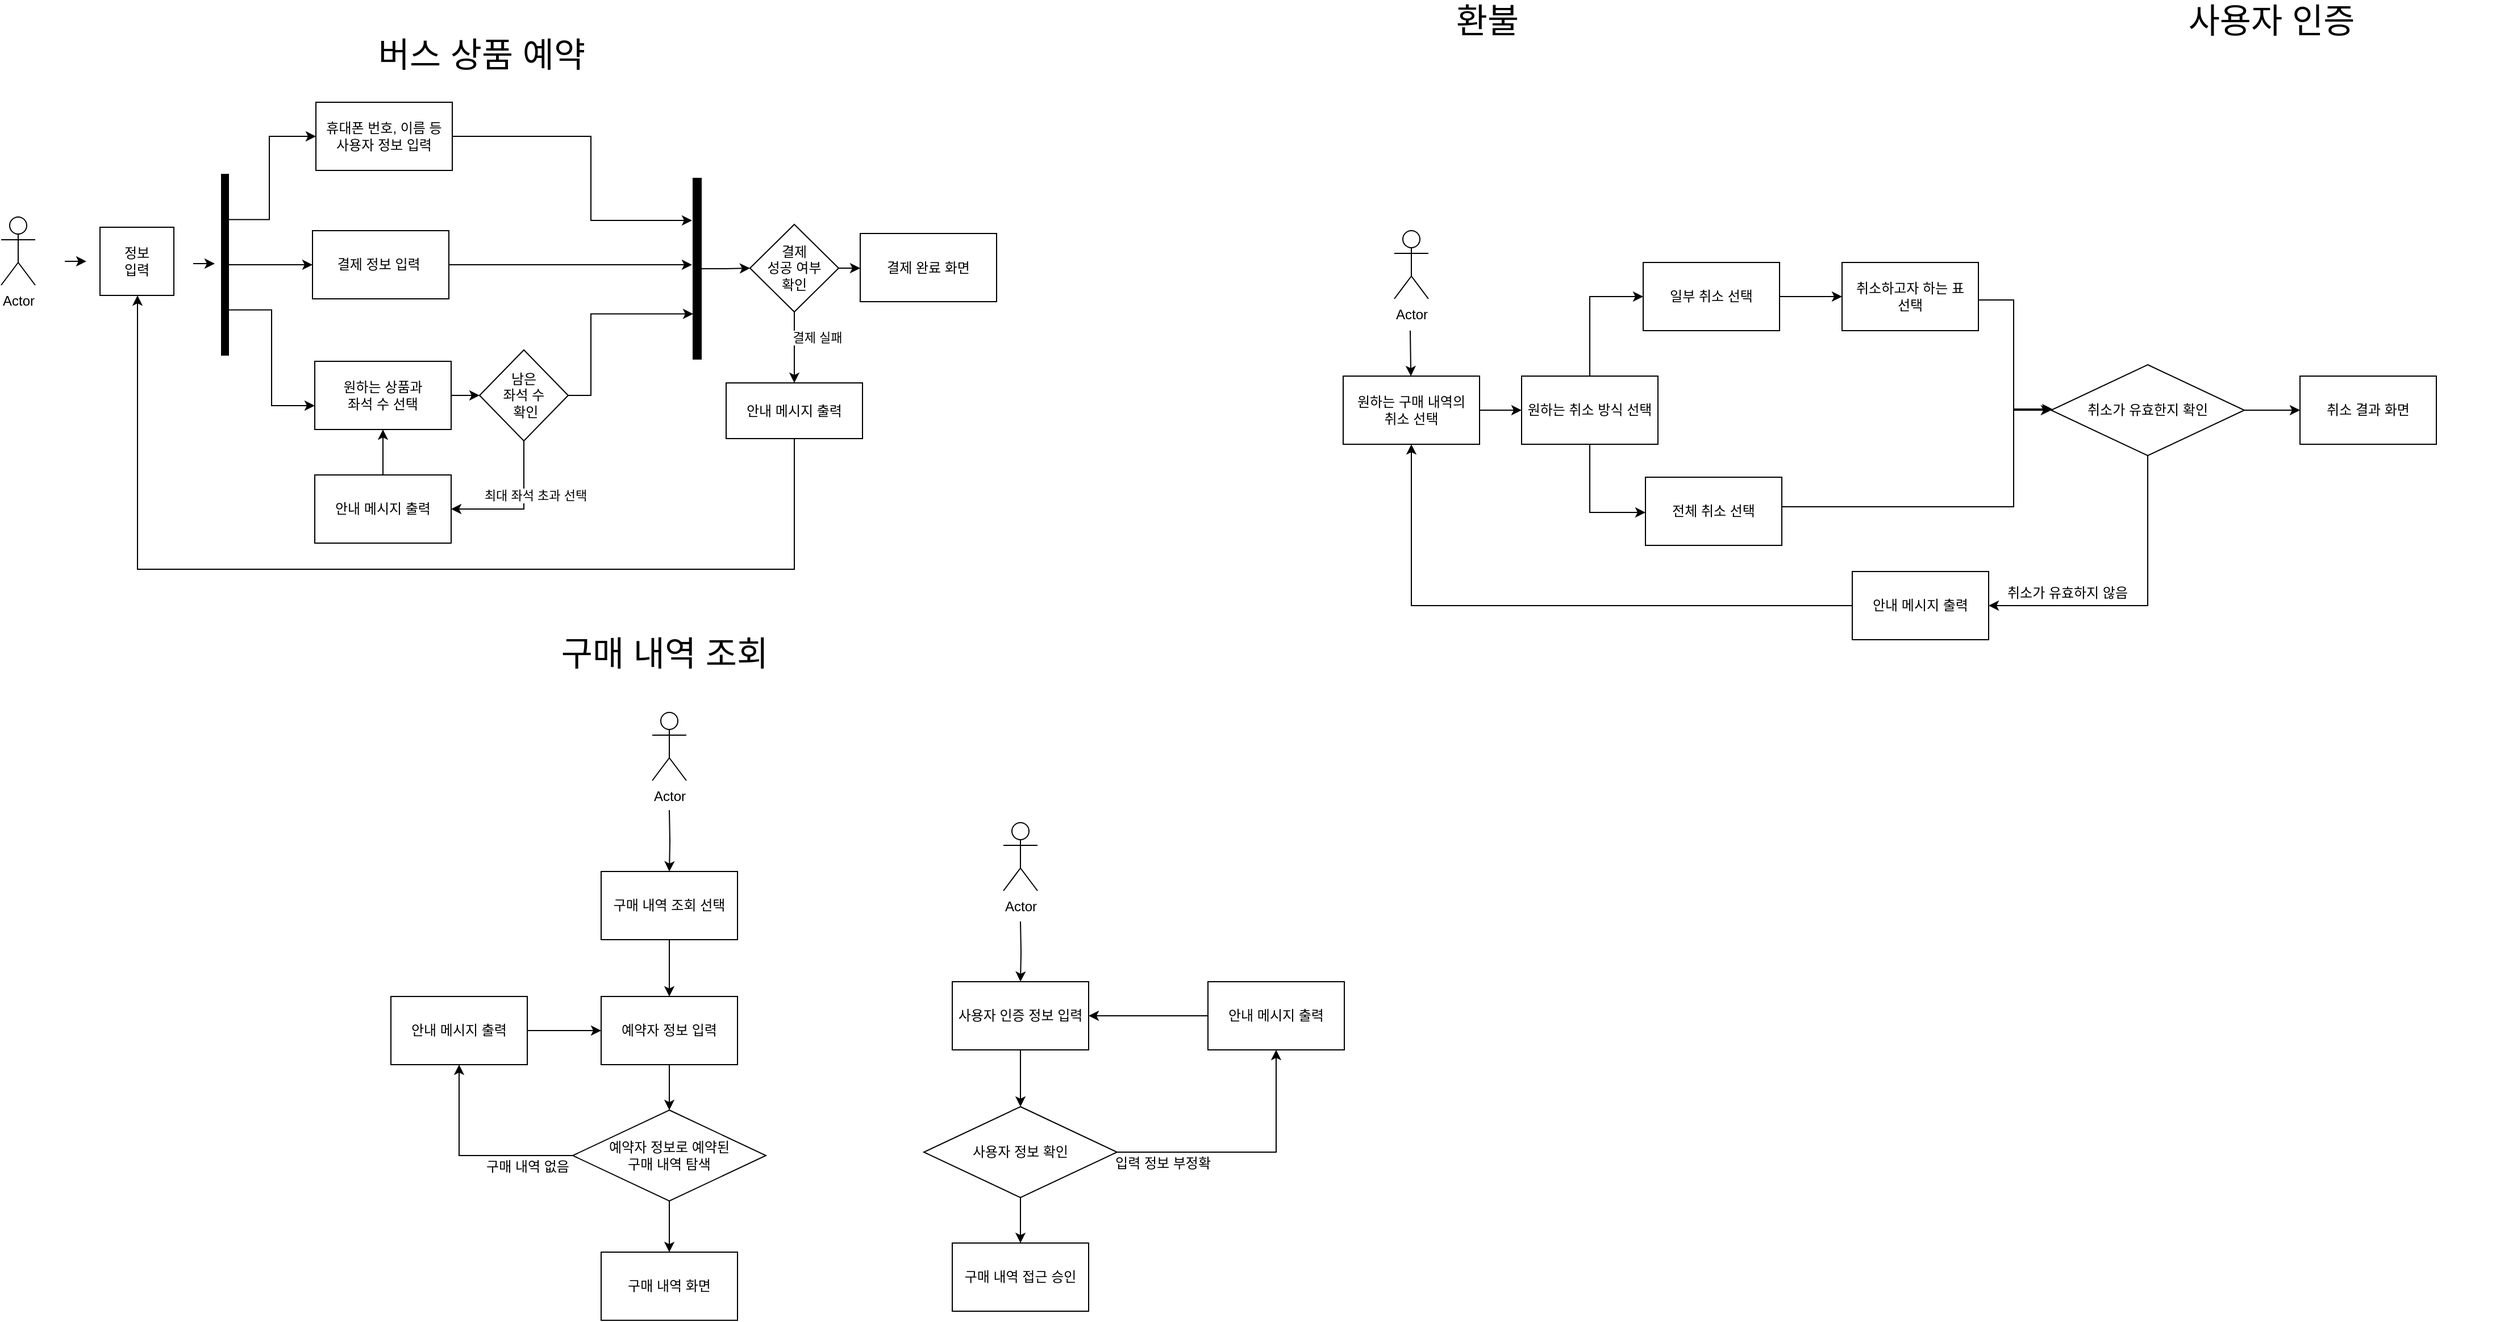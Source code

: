 <mxfile version="20.5.3" type="device"><diagram id="vIeYhjkvHRwE1B5j4Trg" name="페이지-1"><mxGraphModel dx="1822" dy="777" grid="0" gridSize="10" guides="1" tooltips="1" connect="1" arrows="1" fold="1" page="0" pageScale="1" pageWidth="827" pageHeight="1169" math="0" shadow="0"><root><mxCell id="0"/><mxCell id="1" parent="0"/><mxCell id="6N-6x-xjmPUERfysUIje-2" value="Actor" style="shape=umlActor;verticalLabelPosition=bottom;verticalAlign=top;html=1;outlineConnect=0;" parent="1" vertex="1"><mxGeometry x="-228" y="198" width="30" height="60" as="geometry"/></mxCell><mxCell id="6N-6x-xjmPUERfysUIje-6" style="edgeStyle=orthogonalEdgeStyle;rounded=0;orthogonalLoop=1;jettySize=auto;html=1;exitX=1;exitY=0.5;exitDx=0;exitDy=0;" parent="1" source="6N-6x-xjmPUERfysUIje-3" target="6N-6x-xjmPUERfysUIje-5" edge="1"><mxGeometry relative="1" as="geometry"/></mxCell><mxCell id="6N-6x-xjmPUERfysUIje-3" value="원하는 상품과&lt;br&gt;좌석 수 선택" style="rounded=0;whiteSpace=wrap;html=1;" parent="1" vertex="1"><mxGeometry x="48" y="325" width="120" height="60" as="geometry"/></mxCell><mxCell id="6N-6x-xjmPUERfysUIje-7" value="최대 좌석 초과 선택" style="edgeStyle=orthogonalEdgeStyle;rounded=0;orthogonalLoop=1;jettySize=auto;html=1;entryX=1;entryY=0.5;entryDx=0;entryDy=0;exitX=0.5;exitY=1;exitDx=0;exitDy=0;" parent="1" source="6N-6x-xjmPUERfysUIje-5" target="6N-6x-xjmPUERfysUIje-8" edge="1"><mxGeometry x="-0.222" y="10" relative="1" as="geometry"><mxPoint x="-77" y="405" as="targetPoint"/><mxPoint as="offset"/></mxGeometry></mxCell><mxCell id="HYEaIIgyn6ERcHwKUHZT-15" style="edgeStyle=orthogonalEdgeStyle;rounded=0;orthogonalLoop=1;jettySize=auto;html=1;exitX=1;exitY=0.5;exitDx=0;exitDy=0;entryX=0;entryY=0.75;entryDx=0;entryDy=0;" edge="1" parent="1" source="6N-6x-xjmPUERfysUIje-5" target="HYEaIIgyn6ERcHwKUHZT-5"><mxGeometry relative="1" as="geometry"><Array as="points"><mxPoint x="291" y="355"/><mxPoint x="291" y="283"/></Array></mxGeometry></mxCell><mxCell id="6N-6x-xjmPUERfysUIje-5" value="남은 &lt;br&gt;좌석 수&lt;br&gt;&amp;nbsp;확인" style="rhombus;whiteSpace=wrap;html=1;" parent="1" vertex="1"><mxGeometry x="193" y="315" width="78" height="80" as="geometry"/></mxCell><mxCell id="6N-6x-xjmPUERfysUIje-10" style="edgeStyle=orthogonalEdgeStyle;rounded=0;orthogonalLoop=1;jettySize=auto;html=1;entryX=0.5;entryY=1;entryDx=0;entryDy=0;exitX=0.5;exitY=0;exitDx=0;exitDy=0;" parent="1" source="6N-6x-xjmPUERfysUIje-8" target="6N-6x-xjmPUERfysUIje-3" edge="1"><mxGeometry relative="1" as="geometry"><Array as="points"><mxPoint x="108" y="415"/><mxPoint x="108" y="415"/></Array></mxGeometry></mxCell><mxCell id="6N-6x-xjmPUERfysUIje-8" value="안내 메시지 출력" style="rounded=0;whiteSpace=wrap;html=1;" parent="1" vertex="1"><mxGeometry x="48" y="425" width="120" height="60" as="geometry"/></mxCell><mxCell id="6N-6x-xjmPUERfysUIje-11" value="휴대폰 번호, 이름 등&lt;br&gt;사용자 정보 입력" style="rounded=0;whiteSpace=wrap;html=1;" parent="1" vertex="1"><mxGeometry x="49" y="97" width="120" height="60" as="geometry"/></mxCell><mxCell id="6N-6x-xjmPUERfysUIje-16" style="edgeStyle=orthogonalEdgeStyle;rounded=0;orthogonalLoop=1;jettySize=auto;html=1;" parent="1" source="6N-6x-xjmPUERfysUIje-11" edge="1"><mxGeometry relative="1" as="geometry"><mxPoint x="177" y="127" as="sourcePoint"/><mxPoint x="380" y="201" as="targetPoint"/><Array as="points"><mxPoint x="291" y="127"/><mxPoint x="291" y="201"/></Array></mxGeometry></mxCell><mxCell id="HYEaIIgyn6ERcHwKUHZT-14" style="edgeStyle=orthogonalEdgeStyle;rounded=0;orthogonalLoop=1;jettySize=auto;html=1;exitX=1;exitY=0.5;exitDx=0;exitDy=0;" edge="1" parent="1" source="6N-6x-xjmPUERfysUIje-15"><mxGeometry relative="1" as="geometry"><mxPoint x="380" y="240" as="targetPoint"/></mxGeometry></mxCell><mxCell id="6N-6x-xjmPUERfysUIje-15" value="결제 정보 입력&amp;nbsp;" style="rounded=0;whiteSpace=wrap;html=1;" parent="1" vertex="1"><mxGeometry x="46" y="210" width="120" height="60" as="geometry"/></mxCell><mxCell id="6N-6x-xjmPUERfysUIje-21" style="edgeStyle=orthogonalEdgeStyle;rounded=0;orthogonalLoop=1;jettySize=auto;html=1;exitX=1;exitY=0.5;exitDx=0;exitDy=0;entryX=0;entryY=0.5;entryDx=0;entryDy=0;" parent="1" source="6N-6x-xjmPUERfysUIje-18" target="6N-6x-xjmPUERfysUIje-20" edge="1"><mxGeometry relative="1" as="geometry"/></mxCell><mxCell id="6N-6x-xjmPUERfysUIje-24" value="결제 실패" style="edgeStyle=orthogonalEdgeStyle;rounded=0;orthogonalLoop=1;jettySize=auto;html=1;" parent="1" source="6N-6x-xjmPUERfysUIje-18" target="6N-6x-xjmPUERfysUIje-23" edge="1"><mxGeometry x="-0.275" y="20" relative="1" as="geometry"><mxPoint as="offset"/></mxGeometry></mxCell><mxCell id="6N-6x-xjmPUERfysUIje-18" value="결제 &lt;br&gt;성공 여부 &lt;br&gt;확인" style="rhombus;whiteSpace=wrap;html=1;" parent="1" vertex="1"><mxGeometry x="431" y="204.5" width="78" height="77" as="geometry"/></mxCell><mxCell id="6N-6x-xjmPUERfysUIje-20" value="결제 완료 화면" style="rounded=0;whiteSpace=wrap;html=1;" parent="1" vertex="1"><mxGeometry x="528" y="212.5" width="120" height="60" as="geometry"/></mxCell><mxCell id="HYEaIIgyn6ERcHwKUHZT-18" style="edgeStyle=orthogonalEdgeStyle;rounded=0;orthogonalLoop=1;jettySize=auto;html=1;" edge="1" parent="1" source="6N-6x-xjmPUERfysUIje-23" target="HYEaIIgyn6ERcHwKUHZT-6"><mxGeometry relative="1" as="geometry"><Array as="points"><mxPoint x="470" y="508"/><mxPoint x="-108" y="508"/></Array></mxGeometry></mxCell><mxCell id="6N-6x-xjmPUERfysUIje-23" value="안내 메시지 출력" style="rounded=0;whiteSpace=wrap;html=1;" parent="1" vertex="1"><mxGeometry x="410" y="344" width="120" height="49" as="geometry"/></mxCell><mxCell id="6N-6x-xjmPUERfysUIje-26" value="&lt;font style=&quot;font-size: 30px;&quot;&gt;버스 상품 예약&lt;/font&gt;" style="text;html=1;strokeColor=none;fillColor=none;align=center;verticalAlign=middle;whiteSpace=wrap;rounded=0;" parent="1" vertex="1"><mxGeometry x="-5" y="40" width="400" height="30" as="geometry"/></mxCell><mxCell id="6N-6x-xjmPUERfysUIje-29" style="edgeStyle=orthogonalEdgeStyle;rounded=0;orthogonalLoop=1;jettySize=auto;html=1;entryX=0.5;entryY=0;entryDx=0;entryDy=0;fontSize=12;" parent="1" target="6N-6x-xjmPUERfysUIje-28" edge="1"><mxGeometry relative="1" as="geometry"><mxPoint x="360" y="720" as="sourcePoint"/></mxGeometry></mxCell><mxCell id="6N-6x-xjmPUERfysUIje-27" value="Actor" style="shape=umlActor;verticalLabelPosition=bottom;verticalAlign=top;html=1;outlineConnect=0;fontSize=12;" parent="1" vertex="1"><mxGeometry x="345" y="634" width="30" height="60" as="geometry"/></mxCell><mxCell id="6N-6x-xjmPUERfysUIje-31" style="edgeStyle=orthogonalEdgeStyle;rounded=0;orthogonalLoop=1;jettySize=auto;html=1;exitX=0.5;exitY=1;exitDx=0;exitDy=0;fontSize=12;" parent="1" source="6N-6x-xjmPUERfysUIje-28" target="6N-6x-xjmPUERfysUIje-30" edge="1"><mxGeometry relative="1" as="geometry"/></mxCell><mxCell id="6N-6x-xjmPUERfysUIje-28" value="구매 내역 조회 선택" style="rounded=0;whiteSpace=wrap;html=1;fontSize=12;" parent="1" vertex="1"><mxGeometry x="300" y="774" width="120" height="60" as="geometry"/></mxCell><mxCell id="6N-6x-xjmPUERfysUIje-34" style="edgeStyle=orthogonalEdgeStyle;rounded=0;orthogonalLoop=1;jettySize=auto;html=1;exitX=0.5;exitY=1;exitDx=0;exitDy=0;entryX=0.5;entryY=0;entryDx=0;entryDy=0;fontSize=12;" parent="1" source="6N-6x-xjmPUERfysUIje-30" target="6N-6x-xjmPUERfysUIje-33" edge="1"><mxGeometry relative="1" as="geometry"/></mxCell><mxCell id="6N-6x-xjmPUERfysUIje-30" value="예약자 정보 입력" style="rounded=0;whiteSpace=wrap;html=1;fontSize=12;" parent="1" vertex="1"><mxGeometry x="300" y="884" width="120" height="60" as="geometry"/></mxCell><mxCell id="6N-6x-xjmPUERfysUIje-36" value="구매 내역 없음" style="edgeStyle=orthogonalEdgeStyle;rounded=0;orthogonalLoop=1;jettySize=auto;html=1;exitX=0;exitY=0.5;exitDx=0;exitDy=0;entryX=0.5;entryY=1;entryDx=0;entryDy=0;fontSize=12;" parent="1" source="6N-6x-xjmPUERfysUIje-33" target="6N-6x-xjmPUERfysUIje-35" edge="1"><mxGeometry x="-0.556" y="10" relative="1" as="geometry"><mxPoint as="offset"/></mxGeometry></mxCell><mxCell id="6N-6x-xjmPUERfysUIje-39" style="edgeStyle=orthogonalEdgeStyle;rounded=0;orthogonalLoop=1;jettySize=auto;html=1;exitX=0.5;exitY=1;exitDx=0;exitDy=0;entryX=0.5;entryY=0;entryDx=0;entryDy=0;fontSize=12;" parent="1" source="6N-6x-xjmPUERfysUIje-33" target="6N-6x-xjmPUERfysUIje-38" edge="1"><mxGeometry relative="1" as="geometry"/></mxCell><mxCell id="6N-6x-xjmPUERfysUIje-33" value="예약자 정보로 예약된&lt;br&gt;구매 내역 탐색" style="rhombus;whiteSpace=wrap;html=1;" parent="1" vertex="1"><mxGeometry x="275" y="984" width="170" height="80" as="geometry"/></mxCell><mxCell id="6N-6x-xjmPUERfysUIje-37" style="edgeStyle=orthogonalEdgeStyle;rounded=0;orthogonalLoop=1;jettySize=auto;html=1;exitX=1;exitY=0.5;exitDx=0;exitDy=0;entryX=0;entryY=0.5;entryDx=0;entryDy=0;fontSize=12;" parent="1" source="6N-6x-xjmPUERfysUIje-35" target="6N-6x-xjmPUERfysUIje-30" edge="1"><mxGeometry relative="1" as="geometry"/></mxCell><mxCell id="6N-6x-xjmPUERfysUIje-35" value="안내 메시지 출력" style="rounded=0;whiteSpace=wrap;html=1;fontSize=12;" parent="1" vertex="1"><mxGeometry x="115" y="884" width="120" height="60" as="geometry"/></mxCell><mxCell id="6N-6x-xjmPUERfysUIje-38" value="구매 내역 화면" style="rounded=0;whiteSpace=wrap;html=1;fontSize=12;" parent="1" vertex="1"><mxGeometry x="300" y="1109" width="120" height="60" as="geometry"/></mxCell><mxCell id="6N-6x-xjmPUERfysUIje-40" value="&lt;span style=&quot;font-size: 30px;&quot;&gt;구매 내역 조회&lt;/span&gt;" style="text;html=1;strokeColor=none;fillColor=none;align=center;verticalAlign=middle;whiteSpace=wrap;rounded=0;" parent="1" vertex="1"><mxGeometry x="156" y="567" width="400" height="30" as="geometry"/></mxCell><mxCell id="6N-6x-xjmPUERfysUIje-41" value="Actor" style="shape=umlActor;verticalLabelPosition=bottom;verticalAlign=top;html=1;outlineConnect=0;fontSize=12;" parent="1" vertex="1"><mxGeometry x="998" y="210" width="30" height="60" as="geometry"/></mxCell><mxCell id="6N-6x-xjmPUERfysUIje-45" style="edgeStyle=orthogonalEdgeStyle;rounded=0;orthogonalLoop=1;jettySize=auto;html=1;fontSize=12;entryX=0;entryY=0.5;entryDx=0;entryDy=0;" parent="1" source="6N-6x-xjmPUERfysUIje-42" target="6N-6x-xjmPUERfysUIje-44" edge="1"><mxGeometry relative="1" as="geometry"><mxPoint x="1076" y="362" as="targetPoint"/></mxGeometry></mxCell><mxCell id="6N-6x-xjmPUERfysUIje-42" value="원하는 구매 내역의&lt;br&gt;취소 선택" style="rounded=0;whiteSpace=wrap;html=1;fontSize=12;" parent="1" vertex="1"><mxGeometry x="953" y="338" width="120" height="60" as="geometry"/></mxCell><mxCell id="6N-6x-xjmPUERfysUIje-48" style="edgeStyle=orthogonalEdgeStyle;rounded=0;orthogonalLoop=1;jettySize=auto;html=1;fontSize=12;" parent="1" source="6N-6x-xjmPUERfysUIje-44" target="H0z2zOwJrrydk1knBj8R-7" edge="1"><mxGeometry relative="1" as="geometry"><mxPoint x="1228" y="439" as="sourcePoint"/><mxPoint x="1241" y="439" as="targetPoint"/><Array as="points"><mxPoint x="1170" y="458"/></Array></mxGeometry></mxCell><mxCell id="6N-6x-xjmPUERfysUIje-50" style="edgeStyle=orthogonalEdgeStyle;rounded=0;orthogonalLoop=1;jettySize=auto;html=1;entryX=0;entryY=0.5;entryDx=0;entryDy=0;fontSize=12;exitX=0.5;exitY=0;exitDx=0;exitDy=0;" parent="1" source="6N-6x-xjmPUERfysUIje-44" target="6N-6x-xjmPUERfysUIje-49" edge="1"><mxGeometry relative="1" as="geometry"><mxPoint x="1353" y="227" as="sourcePoint"/></mxGeometry></mxCell><mxCell id="6N-6x-xjmPUERfysUIje-44" value="원하는 취소 방식 선택" style="rounded=0;whiteSpace=wrap;html=1;fontSize=12;" parent="1" vertex="1"><mxGeometry x="1110" y="338" width="120" height="60" as="geometry"/></mxCell><mxCell id="6N-6x-xjmPUERfysUIje-55" style="edgeStyle=orthogonalEdgeStyle;rounded=0;orthogonalLoop=1;jettySize=auto;html=1;fontSize=12;entryX=0;entryY=0.5;entryDx=0;entryDy=0;exitX=1;exitY=0.5;exitDx=0;exitDy=0;" parent="1" source="H0z2zOwJrrydk1knBj8R-7" target="6N-6x-xjmPUERfysUIje-53" edge="1"><mxGeometry relative="1" as="geometry"><Array as="points"><mxPoint x="1319" y="453"/><mxPoint x="1543" y="453"/><mxPoint x="1543" y="368"/></Array><mxPoint x="1338" y="485" as="sourcePoint"/><mxPoint x="1577.125" y="394" as="targetPoint"/></mxGeometry></mxCell><mxCell id="6N-6x-xjmPUERfysUIje-52" style="edgeStyle=orthogonalEdgeStyle;rounded=0;orthogonalLoop=1;jettySize=auto;html=1;fontSize=12;" parent="1" source="6N-6x-xjmPUERfysUIje-49" target="6N-6x-xjmPUERfysUIje-51" edge="1"><mxGeometry relative="1" as="geometry"/></mxCell><mxCell id="6N-6x-xjmPUERfysUIje-49" value="일부 취소 선택" style="rounded=0;whiteSpace=wrap;html=1;fontSize=12;" parent="1" vertex="1"><mxGeometry x="1217" y="238" width="120" height="60" as="geometry"/></mxCell><mxCell id="6N-6x-xjmPUERfysUIje-54" style="edgeStyle=orthogonalEdgeStyle;rounded=0;orthogonalLoop=1;jettySize=auto;html=1;fontSize=12;exitX=1;exitY=0.5;exitDx=0;exitDy=0;" parent="1" source="6N-6x-xjmPUERfysUIje-51" edge="1"><mxGeometry relative="1" as="geometry"><Array as="points"><mxPoint x="1512" y="271"/><mxPoint x="1543" y="271"/><mxPoint x="1543" y="367"/></Array><mxPoint x="1785" y="274" as="sourcePoint"/><mxPoint x="1577.125" y="367" as="targetPoint"/></mxGeometry></mxCell><mxCell id="6N-6x-xjmPUERfysUIje-51" value="취소하고자 하는 표&lt;br&gt;선택" style="rounded=0;whiteSpace=wrap;html=1;fontSize=12;" parent="1" vertex="1"><mxGeometry x="1392" y="238" width="120" height="60" as="geometry"/></mxCell><mxCell id="6N-6x-xjmPUERfysUIje-57" style="edgeStyle=orthogonalEdgeStyle;rounded=0;orthogonalLoop=1;jettySize=auto;html=1;entryX=0;entryY=0.5;entryDx=0;entryDy=0;fontSize=12;" parent="1" source="6N-6x-xjmPUERfysUIje-53" target="6N-6x-xjmPUERfysUIje-56" edge="1"><mxGeometry relative="1" as="geometry"><mxPoint x="1797" y="244" as="sourcePoint"/></mxGeometry></mxCell><mxCell id="6N-6x-xjmPUERfysUIje-59" value="취소가 유효하지 않음" style="edgeStyle=orthogonalEdgeStyle;rounded=0;orthogonalLoop=1;jettySize=auto;html=1;exitX=0.5;exitY=1;exitDx=0;exitDy=0;fontSize=12;entryX=1;entryY=0.5;entryDx=0;entryDy=0;" parent="1" source="6N-6x-xjmPUERfysUIje-53" target="6N-6x-xjmPUERfysUIje-58" edge="1"><mxGeometry x="0.493" y="-11" relative="1" as="geometry"><mxPoint as="offset"/></mxGeometry></mxCell><mxCell id="6N-6x-xjmPUERfysUIje-53" value="취소가 유효한지 확인" style="rhombus;whiteSpace=wrap;html=1;" parent="1" vertex="1"><mxGeometry x="1576" y="328" width="170" height="80" as="geometry"/></mxCell><mxCell id="6N-6x-xjmPUERfysUIje-56" value="취소 결과 화면" style="rounded=0;whiteSpace=wrap;html=1;fontSize=12;" parent="1" vertex="1"><mxGeometry x="1795" y="338" width="120" height="60" as="geometry"/></mxCell><mxCell id="6N-6x-xjmPUERfysUIje-58" value="안내 메시지 출력" style="rounded=0;whiteSpace=wrap;html=1;fontSize=12;" parent="1" vertex="1"><mxGeometry x="1401" y="510" width="120" height="60" as="geometry"/></mxCell><mxCell id="6N-6x-xjmPUERfysUIje-61" value="&lt;span style=&quot;font-size: 30px;&quot;&gt;환불&lt;/span&gt;" style="text;html=1;strokeColor=none;fillColor=none;align=center;verticalAlign=middle;whiteSpace=wrap;rounded=0;" parent="1" vertex="1"><mxGeometry x="880" y="10" width="400" height="30" as="geometry"/></mxCell><mxCell id="6N-6x-xjmPUERfysUIje-64" style="edgeStyle=orthogonalEdgeStyle;rounded=0;orthogonalLoop=1;jettySize=auto;html=1;entryX=0.5;entryY=0;entryDx=0;entryDy=0;fontSize=12;" parent="1" target="6N-6x-xjmPUERfysUIje-63" edge="1"><mxGeometry relative="1" as="geometry"><mxPoint x="669" y="818" as="sourcePoint"/></mxGeometry></mxCell><mxCell id="6N-6x-xjmPUERfysUIje-62" value="Actor" style="shape=umlActor;verticalLabelPosition=bottom;verticalAlign=top;html=1;outlineConnect=0;fontSize=12;" parent="1" vertex="1"><mxGeometry x="654" y="731" width="30" height="60" as="geometry"/></mxCell><mxCell id="6N-6x-xjmPUERfysUIje-67" style="edgeStyle=orthogonalEdgeStyle;rounded=0;orthogonalLoop=1;jettySize=auto;html=1;entryX=0.5;entryY=0;entryDx=0;entryDy=0;fontSize=12;" parent="1" source="6N-6x-xjmPUERfysUIje-63" target="6N-6x-xjmPUERfysUIje-66" edge="1"><mxGeometry relative="1" as="geometry"/></mxCell><mxCell id="6N-6x-xjmPUERfysUIje-63" value="사용자 인증 정보 입력" style="rounded=0;whiteSpace=wrap;html=1;fontSize=12;" parent="1" vertex="1"><mxGeometry x="609" y="871" width="120" height="60" as="geometry"/></mxCell><mxCell id="6N-6x-xjmPUERfysUIje-69" style="edgeStyle=orthogonalEdgeStyle;rounded=0;orthogonalLoop=1;jettySize=auto;html=1;exitX=0.5;exitY=1;exitDx=0;exitDy=0;entryX=0.5;entryY=0;entryDx=0;entryDy=0;fontSize=12;" parent="1" source="6N-6x-xjmPUERfysUIje-66" target="6N-6x-xjmPUERfysUIje-68" edge="1"><mxGeometry relative="1" as="geometry"/></mxCell><mxCell id="6N-6x-xjmPUERfysUIje-71" value="입력 정보 부정확" style="edgeStyle=orthogonalEdgeStyle;rounded=0;orthogonalLoop=1;jettySize=auto;html=1;exitX=1;exitY=0.5;exitDx=0;exitDy=0;entryX=0.5;entryY=1;entryDx=0;entryDy=0;fontSize=12;" parent="1" source="6N-6x-xjmPUERfysUIje-66" target="6N-6x-xjmPUERfysUIje-70" edge="1"><mxGeometry x="-0.652" y="-10" relative="1" as="geometry"><mxPoint as="offset"/></mxGeometry></mxCell><mxCell id="6N-6x-xjmPUERfysUIje-66" value="사용자 정보 확인" style="rhombus;whiteSpace=wrap;html=1;" parent="1" vertex="1"><mxGeometry x="584" y="981" width="170" height="80" as="geometry"/></mxCell><mxCell id="6N-6x-xjmPUERfysUIje-68" value="구매 내역 접근 승인" style="rounded=0;whiteSpace=wrap;html=1;fontSize=12;" parent="1" vertex="1"><mxGeometry x="609" y="1101" width="120" height="60" as="geometry"/></mxCell><mxCell id="6N-6x-xjmPUERfysUIje-72" style="edgeStyle=orthogonalEdgeStyle;rounded=0;orthogonalLoop=1;jettySize=auto;html=1;exitX=0;exitY=0.5;exitDx=0;exitDy=0;entryX=1;entryY=0.5;entryDx=0;entryDy=0;fontSize=12;" parent="1" source="6N-6x-xjmPUERfysUIje-70" target="6N-6x-xjmPUERfysUIje-63" edge="1"><mxGeometry relative="1" as="geometry"/></mxCell><mxCell id="6N-6x-xjmPUERfysUIje-70" value="안내 메시지 출력" style="rounded=0;whiteSpace=wrap;html=1;fontSize=12;" parent="1" vertex="1"><mxGeometry x="834" y="871" width="120" height="60" as="geometry"/></mxCell><mxCell id="6N-6x-xjmPUERfysUIje-73" value="&lt;span style=&quot;font-size: 30px;&quot;&gt;사용자 인증&lt;/span&gt;" style="text;html=1;strokeColor=none;fillColor=none;align=center;verticalAlign=middle;whiteSpace=wrap;rounded=0;" parent="1" vertex="1"><mxGeometry x="1570" y="10" width="400" height="30" as="geometry"/></mxCell><mxCell id="H0z2zOwJrrydk1knBj8R-6" style="edgeStyle=orthogonalEdgeStyle;rounded=0;orthogonalLoop=1;jettySize=auto;html=1;fontSize=12;" parent="1" source="6N-6x-xjmPUERfysUIje-58" target="6N-6x-xjmPUERfysUIje-42" edge="1"><mxGeometry relative="1" as="geometry"><mxPoint x="1021" y="531" as="sourcePoint"/><mxPoint x="1181" y="521" as="targetPoint"/></mxGeometry></mxCell><mxCell id="H0z2zOwJrrydk1knBj8R-7" value="전체 취소 선택" style="rounded=0;whiteSpace=wrap;html=1;fontSize=12;" parent="1" vertex="1"><mxGeometry x="1219" y="427" width="120" height="60" as="geometry"/></mxCell><mxCell id="H0z2zOwJrrydk1knBj8R-8" value="" style="endArrow=classic;html=1;rounded=0;" parent="1" target="6N-6x-xjmPUERfysUIje-42" edge="1"><mxGeometry width="50" height="50" relative="1" as="geometry"><mxPoint x="1012" y="298" as="sourcePoint"/><mxPoint x="1062" y="248" as="targetPoint"/></mxGeometry></mxCell><mxCell id="HYEaIIgyn6ERcHwKUHZT-10" style="edgeStyle=orthogonalEdgeStyle;rounded=0;orthogonalLoop=1;jettySize=auto;html=1;exitX=1;exitY=0.5;exitDx=0;exitDy=0;" edge="1" parent="1" source="HYEaIIgyn6ERcHwKUHZT-1" target="6N-6x-xjmPUERfysUIje-15"><mxGeometry relative="1" as="geometry"/></mxCell><mxCell id="HYEaIIgyn6ERcHwKUHZT-12" style="edgeStyle=orthogonalEdgeStyle;rounded=0;orthogonalLoop=1;jettySize=auto;html=1;exitX=1;exitY=0.75;exitDx=0;exitDy=0;entryX=0;entryY=0.65;entryDx=0;entryDy=0;entryPerimeter=0;" edge="1" parent="1" source="HYEaIIgyn6ERcHwKUHZT-1" target="6N-6x-xjmPUERfysUIje-3"><mxGeometry relative="1" as="geometry"/></mxCell><mxCell id="HYEaIIgyn6ERcHwKUHZT-13" style="edgeStyle=orthogonalEdgeStyle;rounded=0;orthogonalLoop=1;jettySize=auto;html=1;exitX=0;exitY=0.25;exitDx=0;exitDy=0;entryX=0;entryY=0.5;entryDx=0;entryDy=0;" edge="1" parent="1" source="HYEaIIgyn6ERcHwKUHZT-1" target="6N-6x-xjmPUERfysUIje-11"><mxGeometry relative="1" as="geometry"><Array as="points"><mxPoint x="8" y="200"/><mxPoint x="8" y="127"/></Array></mxGeometry></mxCell><mxCell id="HYEaIIgyn6ERcHwKUHZT-1" value="" style="rounded=0;whiteSpace=wrap;html=1;fillColor=#000000;" vertex="1" parent="1"><mxGeometry x="-34" y="160.5" width="6" height="159" as="geometry"/></mxCell><mxCell id="HYEaIIgyn6ERcHwKUHZT-3" value="" style="endArrow=classic;html=1;rounded=0;" edge="1" parent="1"><mxGeometry width="50" height="50" relative="1" as="geometry"><mxPoint x="-172" y="237" as="sourcePoint"/><mxPoint x="-153" y="237" as="targetPoint"/></mxGeometry></mxCell><mxCell id="HYEaIIgyn6ERcHwKUHZT-17" value="" style="edgeStyle=orthogonalEdgeStyle;rounded=0;orthogonalLoop=1;jettySize=auto;html=1;" edge="1" parent="1" source="HYEaIIgyn6ERcHwKUHZT-5" target="6N-6x-xjmPUERfysUIje-18"><mxGeometry relative="1" as="geometry"/></mxCell><mxCell id="HYEaIIgyn6ERcHwKUHZT-5" value="" style="rounded=0;whiteSpace=wrap;html=1;fillColor=#000000;" vertex="1" parent="1"><mxGeometry x="381" y="164" width="7" height="159" as="geometry"/></mxCell><mxCell id="HYEaIIgyn6ERcHwKUHZT-6" value="정보&lt;br&gt;입력" style="rounded=0;whiteSpace=wrap;html=1;fillColor=none;" vertex="1" parent="1"><mxGeometry x="-141" y="207" width="65" height="60" as="geometry"/></mxCell><mxCell id="HYEaIIgyn6ERcHwKUHZT-7" value="" style="endArrow=classic;html=1;rounded=0;" edge="1" parent="1"><mxGeometry width="50" height="50" relative="1" as="geometry"><mxPoint x="-59" y="239" as="sourcePoint"/><mxPoint x="-40" y="239" as="targetPoint"/></mxGeometry></mxCell></root></mxGraphModel></diagram></mxfile>